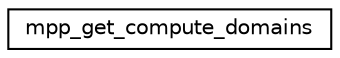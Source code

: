 digraph "Graphical Class Hierarchy"
{
 // INTERACTIVE_SVG=YES
 // LATEX_PDF_SIZE
  edge [fontname="Helvetica",fontsize="10",labelfontname="Helvetica",labelfontsize="10"];
  node [fontname="Helvetica",fontsize="10",shape=record];
  rankdir="LR";
  Node0 [label="mpp_get_compute_domains",height=0.2,width=0.4,color="black", fillcolor="white", style="filled",URL="$interfacempp__domains__mod_1_1mpp__get__compute__domains.html",tooltip="Retrieve the entire array of compute domain extents associated with a decomposition."];
}
